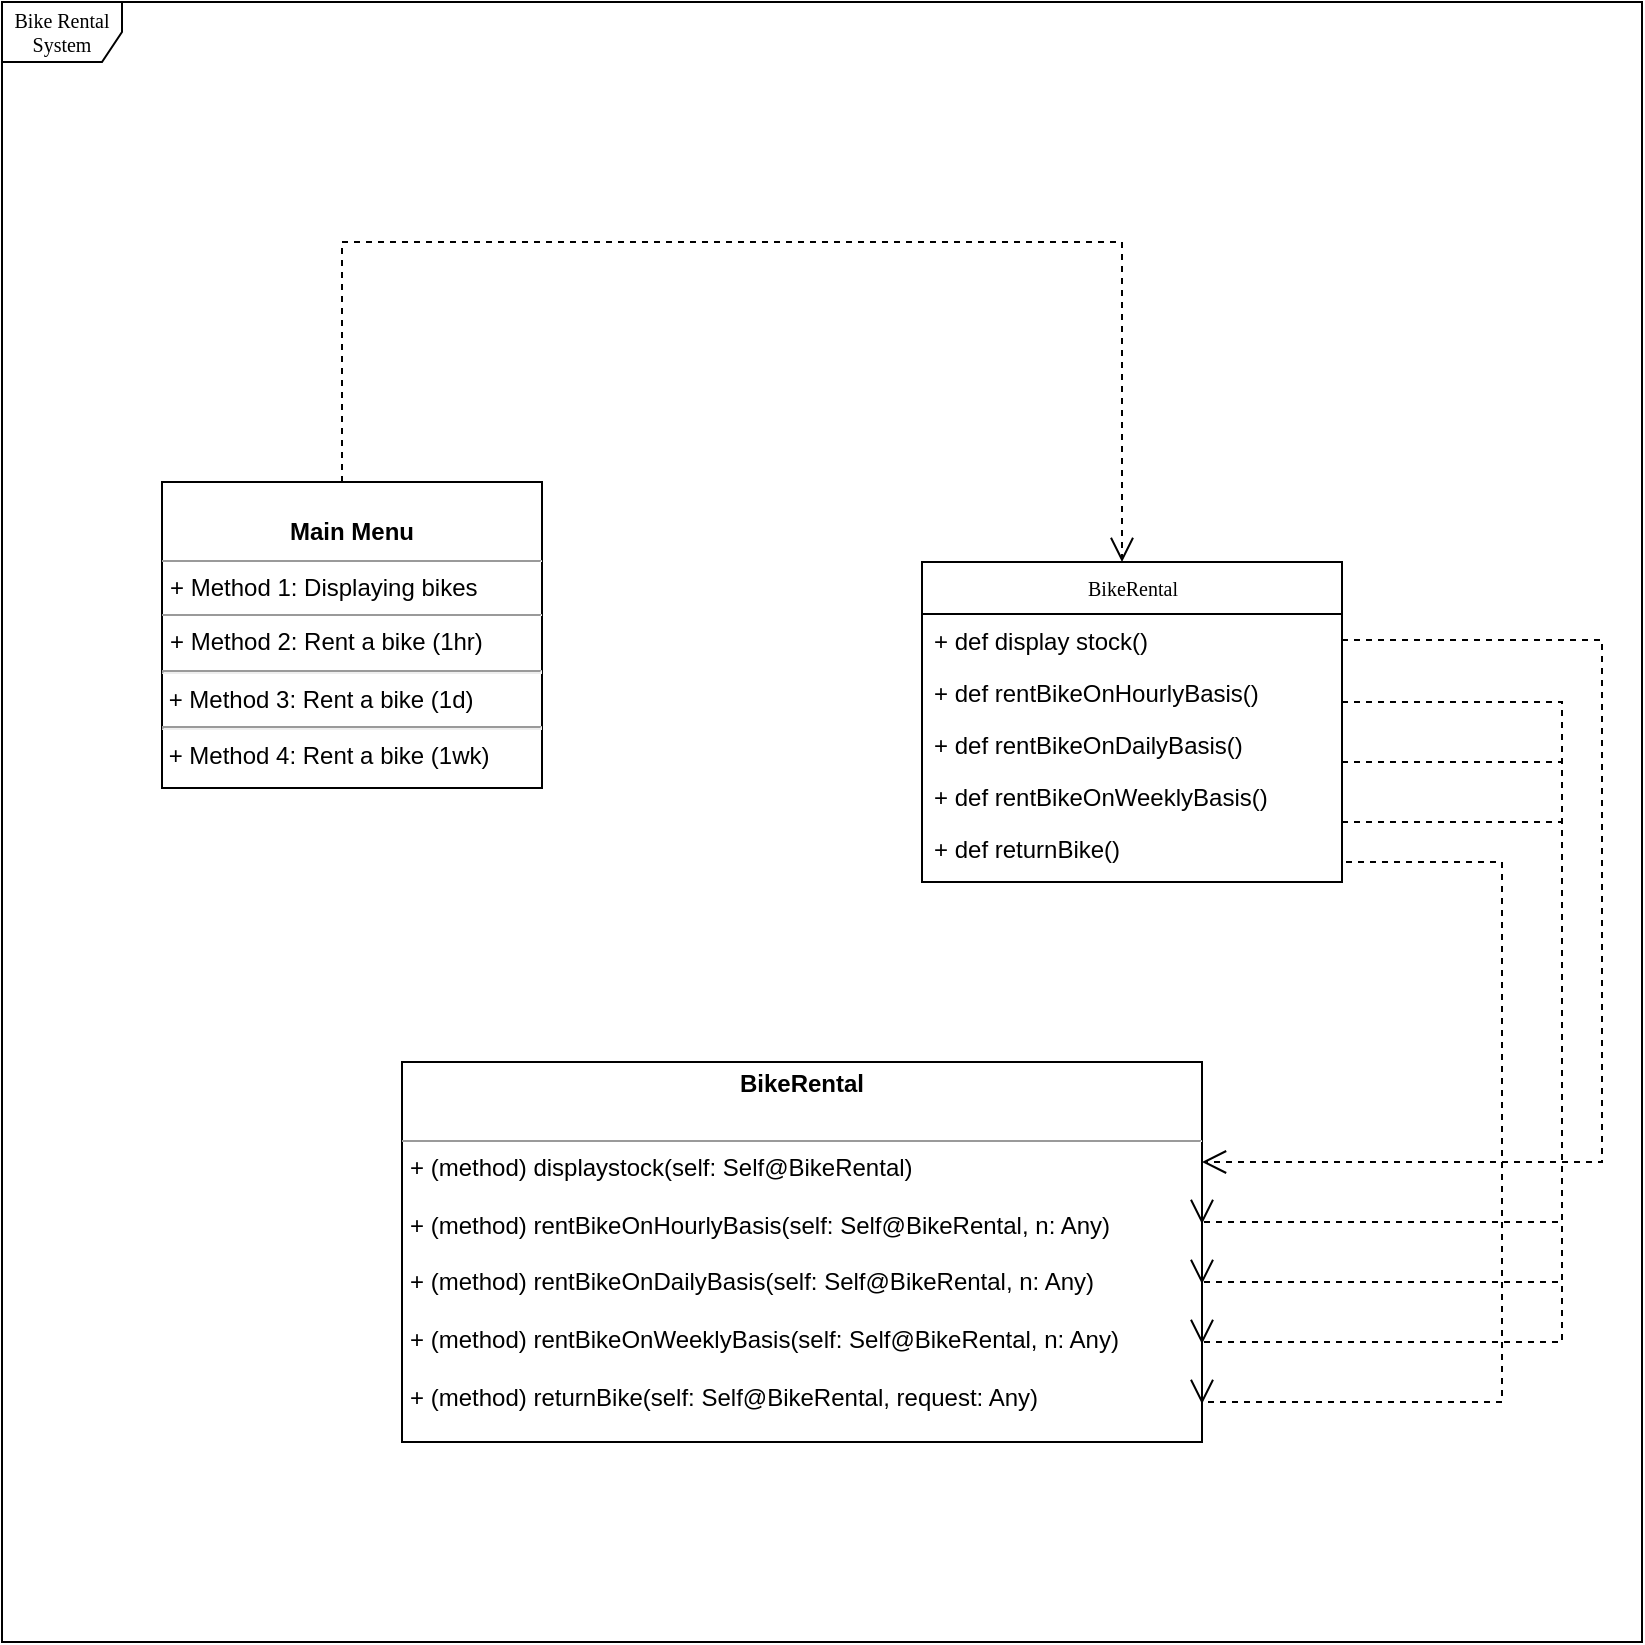 <mxfile version="20.6.2" type="github">
  <diagram name="Page-1" id="c4acf3e9-155e-7222-9cf6-157b1a14988f">
    <mxGraphModel dx="2077" dy="958" grid="1" gridSize="10" guides="1" tooltips="1" connect="1" arrows="1" fold="1" page="1" pageScale="1" pageWidth="850" pageHeight="1100" background="none" math="0" shadow="0">
      <root>
        <mxCell id="0" />
        <mxCell id="1" parent="0" />
        <mxCell id="17acba5748e5396b-1" value="Bike Rental System" style="shape=umlFrame;whiteSpace=wrap;html=1;rounded=0;shadow=0;comic=0;labelBackgroundColor=none;strokeWidth=1;fontFamily=Verdana;fontSize=10;align=center;" parent="1" vertex="1">
          <mxGeometry x="20" y="20" width="820" height="820" as="geometry" />
        </mxCell>
        <mxCell id="17acba5748e5396b-20" value="BikeRental" style="swimlane;html=1;fontStyle=0;childLayout=stackLayout;horizontal=1;startSize=26;fillColor=none;horizontalStack=0;resizeParent=1;resizeLast=0;collapsible=1;marginBottom=0;swimlaneFillColor=#ffffff;rounded=0;shadow=0;comic=0;labelBackgroundColor=none;strokeWidth=1;fontFamily=Verdana;fontSize=10;align=center;" parent="1" vertex="1">
          <mxGeometry x="480" y="300" width="210" height="160" as="geometry" />
        </mxCell>
        <mxCell id="17acba5748e5396b-21" value="+ def display stock()" style="text;html=1;strokeColor=none;fillColor=none;align=left;verticalAlign=top;spacingLeft=4;spacingRight=4;whiteSpace=wrap;overflow=hidden;rotatable=0;points=[[0,0.5],[1,0.5]];portConstraint=eastwest;" parent="17acba5748e5396b-20" vertex="1">
          <mxGeometry y="26" width="210" height="26" as="geometry" />
        </mxCell>
        <mxCell id="17acba5748e5396b-24" value="+ def rentBikeOnHourlyBasis()" style="text;html=1;strokeColor=none;fillColor=none;align=left;verticalAlign=top;spacingLeft=4;spacingRight=4;whiteSpace=wrap;overflow=hidden;rotatable=0;points=[[0,0.5],[1,0.5]];portConstraint=eastwest;" parent="17acba5748e5396b-20" vertex="1">
          <mxGeometry y="52" width="210" height="26" as="geometry" />
        </mxCell>
        <mxCell id="17acba5748e5396b-26" value="+ def rentBikeOnDailyBasis()" style="text;html=1;strokeColor=none;fillColor=none;align=left;verticalAlign=top;spacingLeft=4;spacingRight=4;whiteSpace=wrap;overflow=hidden;rotatable=0;points=[[0,0.5],[1,0.5]];portConstraint=eastwest;" parent="17acba5748e5396b-20" vertex="1">
          <mxGeometry y="78" width="210" height="26" as="geometry" />
        </mxCell>
        <mxCell id="VfJun4Po3TYym4Yxsnkd-15" value="+ def rentBikeOnWeeklyBasis()" style="text;html=1;strokeColor=none;fillColor=none;align=left;verticalAlign=top;spacingLeft=4;spacingRight=4;whiteSpace=wrap;overflow=hidden;rotatable=0;points=[[0,0.5],[1,0.5]];portConstraint=eastwest;" vertex="1" parent="17acba5748e5396b-20">
          <mxGeometry y="104" width="210" height="26" as="geometry" />
        </mxCell>
        <mxCell id="VfJun4Po3TYym4Yxsnkd-16" value="+ def returnBike()" style="text;html=1;strokeColor=none;fillColor=none;align=left;verticalAlign=top;spacingLeft=4;spacingRight=4;whiteSpace=wrap;overflow=hidden;rotatable=0;points=[[0,0.5],[1,0.5]];portConstraint=eastwest;" vertex="1" parent="17acba5748e5396b-20">
          <mxGeometry y="130" width="210" height="26" as="geometry" />
        </mxCell>
        <mxCell id="5d2195bd80daf111-11" value="&lt;p style=&quot;margin:0px;margin-top:4px;text-align:center;&quot;&gt;&lt;b&gt;BikeRental&lt;/b&gt;&lt;/p&gt;&lt;p style=&quot;margin:0px;margin-left:4px;&quot;&gt;&lt;br&gt;&lt;/p&gt;&lt;hr size=&quot;1&quot;&gt;&lt;p style=&quot;margin:0px;margin-left:4px;&quot;&gt;+ (method) displaystock(self: Self@BikeRental)&lt;/p&gt;&lt;p style=&quot;margin:0px;margin-left:4px;&quot;&gt;&lt;br&gt;+ (method) rentBikeOnHourlyBasis(self: Self@BikeRental, n: Any)&lt;/p&gt;&lt;p style=&quot;margin:0px;margin-left:4px;&quot;&gt;&lt;br&gt;&lt;/p&gt;&lt;p style=&quot;margin:0px;margin-left:4px;&quot;&gt;+&amp;nbsp;(method) rentBikeOnDailyBasis(self: Self@BikeRental, n: Any)&lt;/p&gt;&lt;p style=&quot;margin:0px;margin-left:4px;&quot;&gt;&lt;br&gt;&lt;/p&gt;&lt;p style=&quot;margin:0px;margin-left:4px;&quot;&gt;+&amp;nbsp;(method) rentBikeOnWeeklyBasis(self: Self@BikeRental, n: Any)&lt;/p&gt;&lt;p style=&quot;margin:0px;margin-left:4px;&quot;&gt;&lt;br&gt;&lt;/p&gt;&lt;p style=&quot;margin:0px;margin-left:4px;&quot;&gt;+&amp;nbsp;(method) returnBike(self: Self@BikeRental, request: Any)&lt;/p&gt;&lt;p style=&quot;margin:0px;margin-left:4px;&quot;&gt;&lt;br&gt;&lt;/p&gt;&lt;p style=&quot;margin:0px;margin-left:4px;&quot;&gt;&lt;br&gt;&lt;/p&gt;" style="verticalAlign=top;align=left;overflow=fill;fontSize=12;fontFamily=Helvetica;html=1;rounded=0;shadow=0;comic=0;labelBackgroundColor=none;strokeWidth=1" parent="1" vertex="1">
          <mxGeometry x="220" y="550" width="400" height="190" as="geometry" />
        </mxCell>
        <mxCell id="5d2195bd80daf111-21" style="edgeStyle=orthogonalEdgeStyle;rounded=0;html=1;labelBackgroundColor=none;startFill=0;endArrow=open;endFill=0;endSize=10;fontFamily=Verdana;fontSize=10;dashed=1;" parent="1" source="5d2195bd80daf111-18" target="17acba5748e5396b-20" edge="1">
          <mxGeometry relative="1" as="geometry">
            <Array as="points">
              <mxPoint x="190" y="140" />
              <mxPoint x="580" y="140" />
            </Array>
          </mxGeometry>
        </mxCell>
        <mxCell id="5d2195bd80daf111-18" value="&lt;p style=&quot;margin:0px;margin-top:4px;text-align:center;&quot;&gt;&lt;br&gt;&lt;b&gt;Main Menu&lt;/b&gt;&lt;/p&gt;&lt;hr size=&quot;1&quot;&gt;&lt;p style=&quot;margin:0px;margin-left:4px;&quot;&gt;+ Method 1: Displaying bikes&lt;br&gt;&lt;/p&gt;&lt;hr size=&quot;1&quot;&gt;&lt;p style=&quot;margin:0px;margin-left:4px;&quot;&gt;+ Method 2: Rent a bike (1hr)&lt;/p&gt;&lt;hr id=&quot;null&quot;&gt;&amp;nbsp;+ Method 3: Rent a bike (1d)&lt;hr id=&quot;null&quot;&gt;&amp;nbsp;+ Method 4: Rent a bike (1wk)" style="verticalAlign=top;align=left;overflow=fill;fontSize=12;fontFamily=Helvetica;html=1;rounded=0;shadow=0;comic=0;labelBackgroundColor=none;strokeWidth=1" parent="1" vertex="1">
          <mxGeometry x="100" y="260" width="190" height="153" as="geometry" />
        </mxCell>
        <mxCell id="VfJun4Po3TYym4Yxsnkd-17" style="edgeStyle=orthogonalEdgeStyle;rounded=0;html=1;labelBackgroundColor=none;startFill=0;endArrow=open;endFill=0;endSize=10;fontFamily=Verdana;fontSize=10;dashed=1;exitX=1;exitY=0.5;exitDx=0;exitDy=0;" edge="1" parent="1" source="17acba5748e5396b-21">
          <mxGeometry relative="1" as="geometry">
            <mxPoint x="420" y="610" as="sourcePoint" />
            <mxPoint x="620" y="600" as="targetPoint" />
            <Array as="points">
              <mxPoint x="820" y="339" />
              <mxPoint x="820" y="600" />
            </Array>
          </mxGeometry>
        </mxCell>
        <mxCell id="VfJun4Po3TYym4Yxsnkd-18" style="edgeStyle=orthogonalEdgeStyle;rounded=0;html=1;labelBackgroundColor=none;startFill=0;endArrow=open;endFill=0;endSize=10;fontFamily=Verdana;fontSize=10;dashed=1;exitX=1;exitY=0.5;exitDx=0;exitDy=0;" edge="1" parent="1">
          <mxGeometry relative="1" as="geometry">
            <mxPoint x="690" y="370" as="sourcePoint" />
            <mxPoint x="620" y="631" as="targetPoint" />
            <Array as="points">
              <mxPoint x="800" y="370" />
              <mxPoint x="800" y="630" />
            </Array>
          </mxGeometry>
        </mxCell>
        <mxCell id="VfJun4Po3TYym4Yxsnkd-19" style="edgeStyle=orthogonalEdgeStyle;rounded=0;html=1;labelBackgroundColor=none;startFill=0;endArrow=open;endFill=0;endSize=10;fontFamily=Verdana;fontSize=10;dashed=1;exitX=1;exitY=0.5;exitDx=0;exitDy=0;" edge="1" parent="1">
          <mxGeometry relative="1" as="geometry">
            <mxPoint x="690" y="400" as="sourcePoint" />
            <mxPoint x="620" y="661" as="targetPoint" />
            <Array as="points">
              <mxPoint x="800" y="400" />
              <mxPoint x="800" y="660" />
            </Array>
          </mxGeometry>
        </mxCell>
        <mxCell id="VfJun4Po3TYym4Yxsnkd-20" style="edgeStyle=orthogonalEdgeStyle;rounded=0;html=1;labelBackgroundColor=none;startFill=0;endArrow=open;endFill=0;endSize=10;fontFamily=Verdana;fontSize=10;dashed=1;exitX=1;exitY=0.5;exitDx=0;exitDy=0;" edge="1" parent="1">
          <mxGeometry relative="1" as="geometry">
            <mxPoint x="690" y="430" as="sourcePoint" />
            <mxPoint x="620" y="691" as="targetPoint" />
            <Array as="points">
              <mxPoint x="800" y="430" />
              <mxPoint x="800" y="690" />
            </Array>
          </mxGeometry>
        </mxCell>
        <mxCell id="VfJun4Po3TYym4Yxsnkd-21" style="edgeStyle=orthogonalEdgeStyle;rounded=0;html=1;labelBackgroundColor=none;startFill=0;endArrow=open;endFill=0;endSize=10;fontFamily=Verdana;fontSize=10;dashed=1;exitX=1;exitY=0.5;exitDx=0;exitDy=0;" edge="1" parent="1">
          <mxGeometry relative="1" as="geometry">
            <mxPoint x="690" y="460" as="sourcePoint" />
            <mxPoint x="620" y="721" as="targetPoint" />
            <Array as="points">
              <mxPoint x="690" y="450" />
              <mxPoint x="770" y="450" />
              <mxPoint x="770" y="720" />
            </Array>
          </mxGeometry>
        </mxCell>
      </root>
    </mxGraphModel>
  </diagram>
</mxfile>
